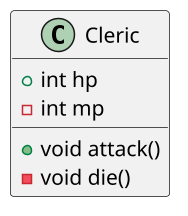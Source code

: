 @startuml
scale 1.5

class Cleric{
   + int hp
   - int mp

   + void attack()
   - void die()
}
@enduml